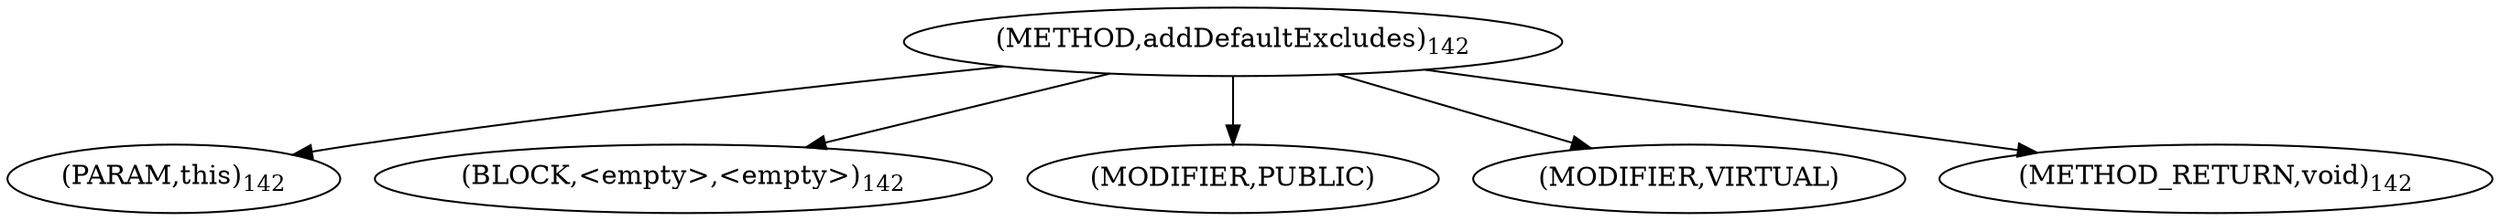 digraph "addDefaultExcludes" {  
"289" [label = <(METHOD,addDefaultExcludes)<SUB>142</SUB>> ]
"290" [label = <(PARAM,this)<SUB>142</SUB>> ]
"291" [label = <(BLOCK,&lt;empty&gt;,&lt;empty&gt;)<SUB>142</SUB>> ]
"292" [label = <(MODIFIER,PUBLIC)> ]
"293" [label = <(MODIFIER,VIRTUAL)> ]
"294" [label = <(METHOD_RETURN,void)<SUB>142</SUB>> ]
  "289" -> "290" 
  "289" -> "291" 
  "289" -> "292" 
  "289" -> "293" 
  "289" -> "294" 
}
